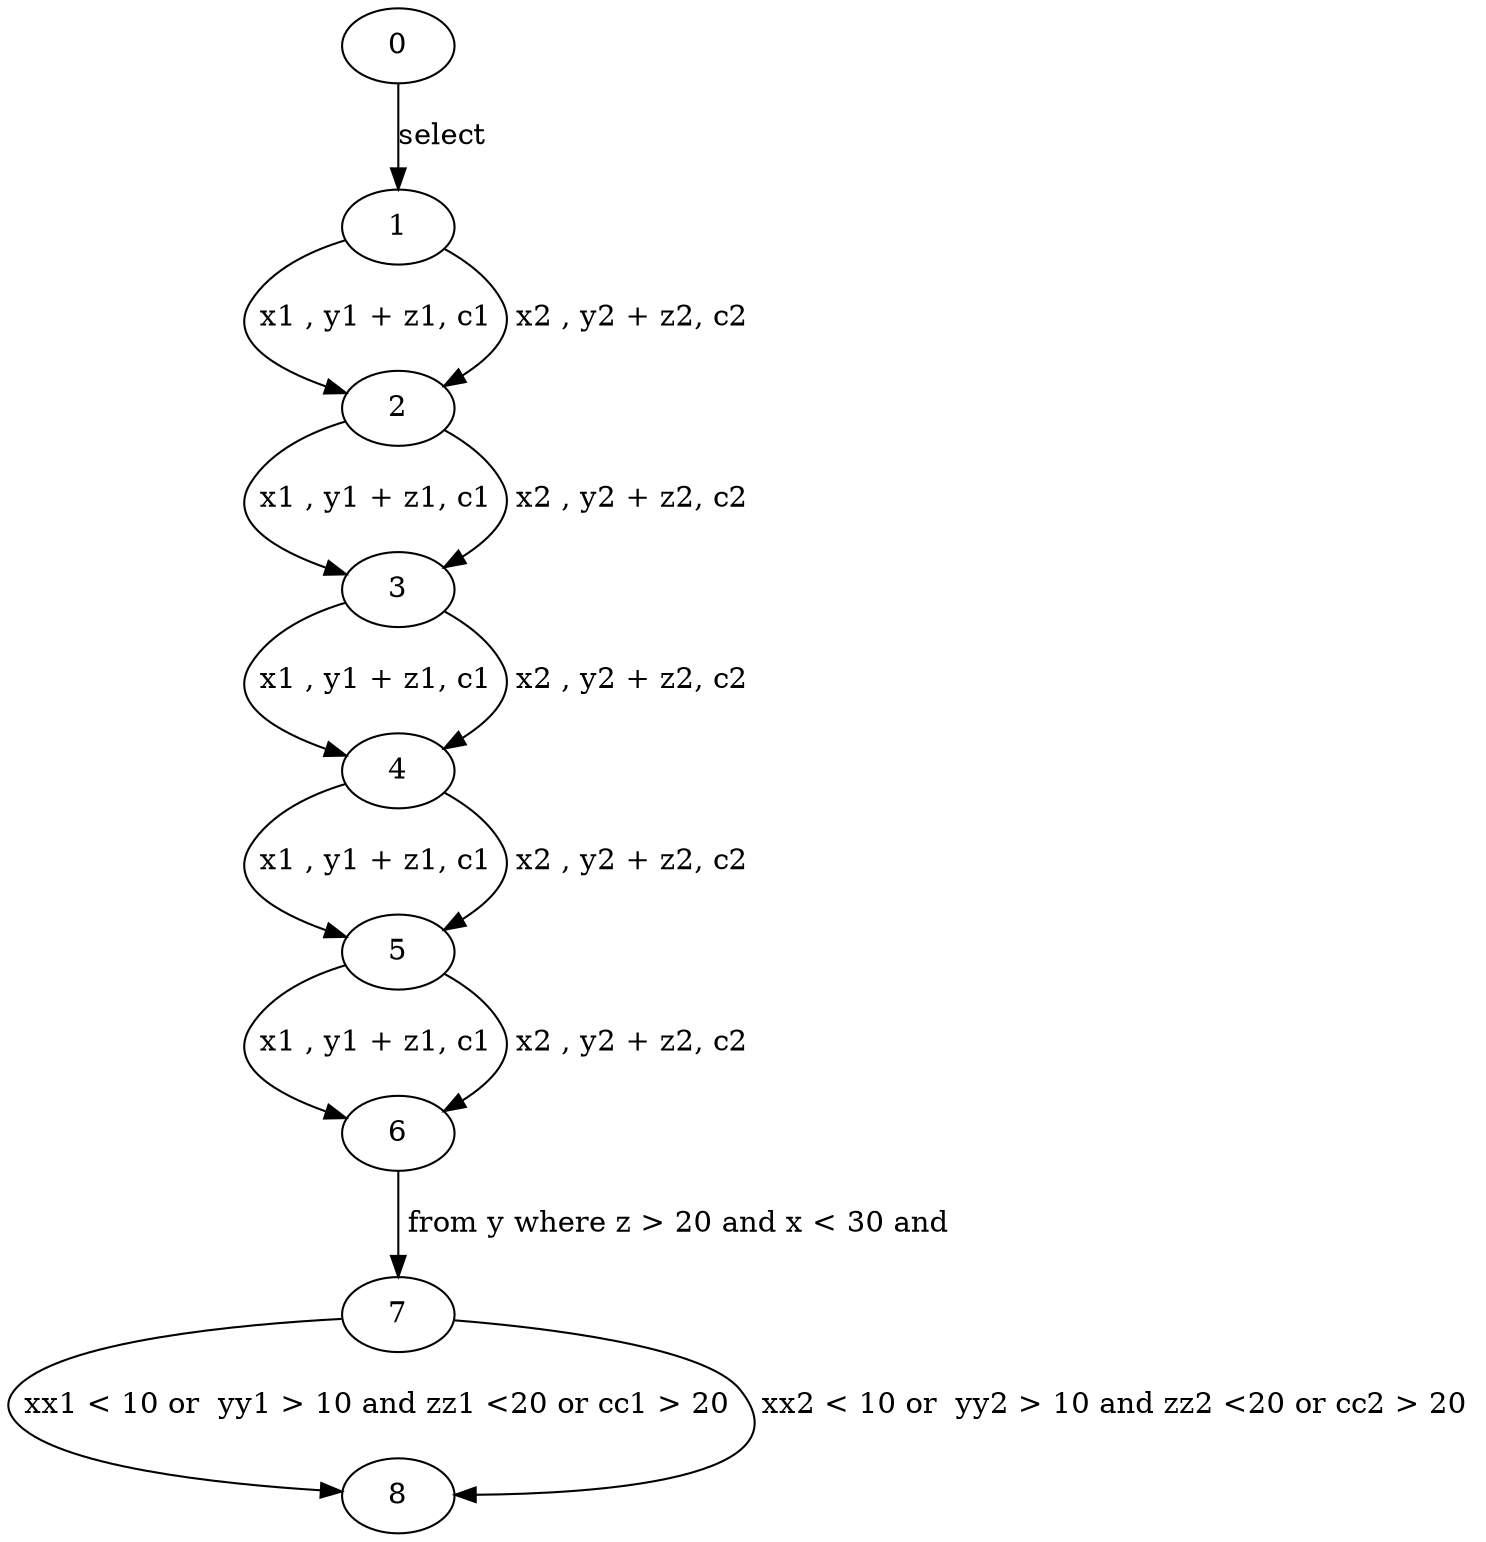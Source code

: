digraph g{0;
1;
2;
3;
4;
5;
6;
7;
8;
0 -> 1 [ label="select "];
1 -> 2 [ label=" x1 , y1 + z1, c1 "];
1 -> 2 [ label=" x2 , y2 + z2, c2 "];
2 -> 3 [ label=" x1 , y1 + z1, c1 "];
2 -> 3 [ label=" x2 , y2 + z2, c2 "];
3 -> 4 [ label=" x1 , y1 + z1, c1 "];
3 -> 4 [ label=" x2 , y2 + z2, c2 "];
4 -> 5 [ label=" x1 , y1 + z1, c1 "];
4 -> 5 [ label=" x2 , y2 + z2, c2 "];
5 -> 6 [ label=" x1 , y1 + z1, c1 "];
5 -> 6 [ label=" x2 , y2 + z2, c2 "];
6 -> 7 [ label=" from y where z > 20 and x < 30 and"];
7 -> 8 [ label=" xx1 < 10 or  yy1 > 10 and zz1 <20 or cc1 > 20 "];
7 -> 8 [ label=" xx2 < 10 or  yy2 > 10 and zz2 <20 or cc2 > 20 "];
}